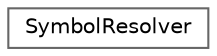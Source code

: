 digraph "Graphical Class Hierarchy"
{
 // INTERACTIVE_SVG=YES
 // LATEX_PDF_SIZE
  bgcolor="transparent";
  edge [fontname=Helvetica,fontsize=10,labelfontname=Helvetica,labelfontsize=10];
  node [fontname=Helvetica,fontsize=10,shape=box,height=0.2,width=0.4];
  rankdir="LR";
  Node0 [label="SymbolResolver",height=0.2,width=0.4,color="grey40", fillcolor="white", style="filled",URL="$da/d0c/class_symbol_resolver.html",tooltip="Helper class to find a class definition or check if A symbol is accessible in a given scope."];
}
